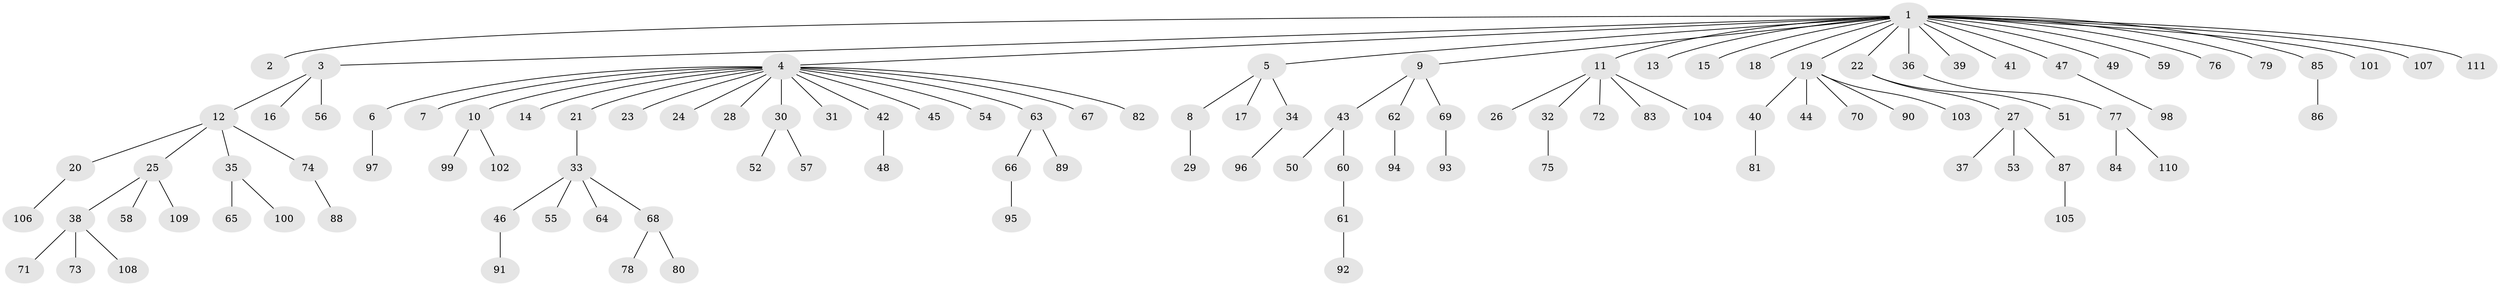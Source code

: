 // Generated by graph-tools (version 1.1) at 2025/48/03/09/25 04:48:03]
// undirected, 111 vertices, 110 edges
graph export_dot {
graph [start="1"]
  node [color=gray90,style=filled];
  1;
  2;
  3;
  4;
  5;
  6;
  7;
  8;
  9;
  10;
  11;
  12;
  13;
  14;
  15;
  16;
  17;
  18;
  19;
  20;
  21;
  22;
  23;
  24;
  25;
  26;
  27;
  28;
  29;
  30;
  31;
  32;
  33;
  34;
  35;
  36;
  37;
  38;
  39;
  40;
  41;
  42;
  43;
  44;
  45;
  46;
  47;
  48;
  49;
  50;
  51;
  52;
  53;
  54;
  55;
  56;
  57;
  58;
  59;
  60;
  61;
  62;
  63;
  64;
  65;
  66;
  67;
  68;
  69;
  70;
  71;
  72;
  73;
  74;
  75;
  76;
  77;
  78;
  79;
  80;
  81;
  82;
  83;
  84;
  85;
  86;
  87;
  88;
  89;
  90;
  91;
  92;
  93;
  94;
  95;
  96;
  97;
  98;
  99;
  100;
  101;
  102;
  103;
  104;
  105;
  106;
  107;
  108;
  109;
  110;
  111;
  1 -- 2;
  1 -- 3;
  1 -- 4;
  1 -- 5;
  1 -- 9;
  1 -- 11;
  1 -- 13;
  1 -- 15;
  1 -- 18;
  1 -- 19;
  1 -- 22;
  1 -- 36;
  1 -- 39;
  1 -- 41;
  1 -- 47;
  1 -- 49;
  1 -- 59;
  1 -- 76;
  1 -- 79;
  1 -- 85;
  1 -- 101;
  1 -- 107;
  1 -- 111;
  3 -- 12;
  3 -- 16;
  3 -- 56;
  4 -- 6;
  4 -- 7;
  4 -- 10;
  4 -- 14;
  4 -- 21;
  4 -- 23;
  4 -- 24;
  4 -- 28;
  4 -- 30;
  4 -- 31;
  4 -- 42;
  4 -- 45;
  4 -- 54;
  4 -- 63;
  4 -- 67;
  4 -- 82;
  5 -- 8;
  5 -- 17;
  5 -- 34;
  6 -- 97;
  8 -- 29;
  9 -- 43;
  9 -- 62;
  9 -- 69;
  10 -- 99;
  10 -- 102;
  11 -- 26;
  11 -- 32;
  11 -- 72;
  11 -- 83;
  11 -- 104;
  12 -- 20;
  12 -- 25;
  12 -- 35;
  12 -- 74;
  19 -- 40;
  19 -- 44;
  19 -- 70;
  19 -- 90;
  19 -- 103;
  20 -- 106;
  21 -- 33;
  22 -- 27;
  22 -- 51;
  25 -- 38;
  25 -- 58;
  25 -- 109;
  27 -- 37;
  27 -- 53;
  27 -- 87;
  30 -- 52;
  30 -- 57;
  32 -- 75;
  33 -- 46;
  33 -- 55;
  33 -- 64;
  33 -- 68;
  34 -- 96;
  35 -- 65;
  35 -- 100;
  36 -- 77;
  38 -- 71;
  38 -- 73;
  38 -- 108;
  40 -- 81;
  42 -- 48;
  43 -- 50;
  43 -- 60;
  46 -- 91;
  47 -- 98;
  60 -- 61;
  61 -- 92;
  62 -- 94;
  63 -- 66;
  63 -- 89;
  66 -- 95;
  68 -- 78;
  68 -- 80;
  69 -- 93;
  74 -- 88;
  77 -- 84;
  77 -- 110;
  85 -- 86;
  87 -- 105;
}
